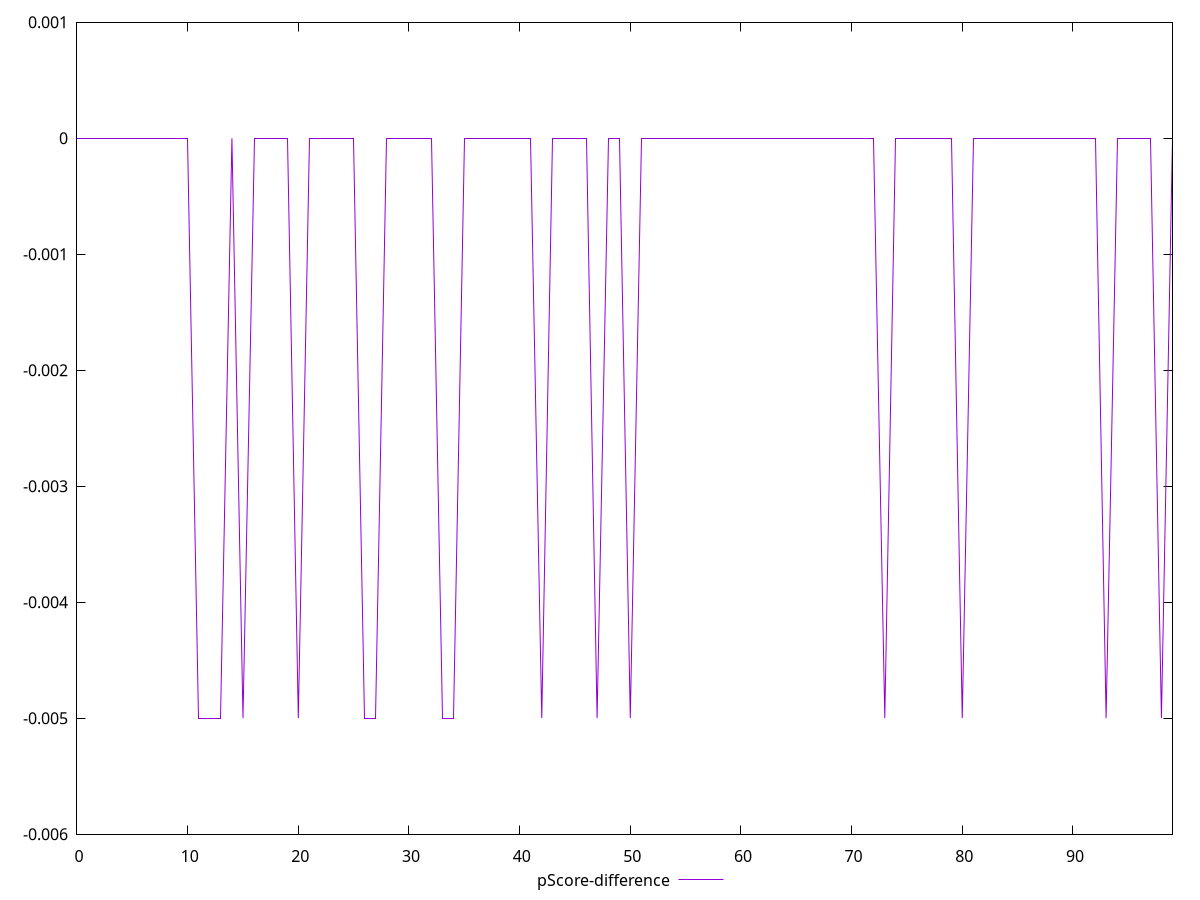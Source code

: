 reset

$pScoreDifference <<EOF
0 0
1 0
2 0
3 0
4 0
5 0
6 0
7 0
8 0
9 0
10 0
11 -0.0050000000000000044
12 -0.0050000000000000044
13 -0.0050000000000000044
14 0
15 -0.0050000000000000044
16 0
17 0
18 0
19 0
20 -0.0050000000000000044
21 0
22 0
23 0
24 0
25 0
26 -0.0050000000000000044
27 -0.0050000000000000044
28 0
29 0
30 0
31 0
32 0
33 -0.0050000000000000044
34 -0.0050000000000000044
35 0
36 0
37 0
38 0
39 0
40 0
41 0
42 -0.0050000000000000044
43 0
44 0
45 0
46 0
47 -0.0050000000000000044
48 0
49 0
50 -0.0050000000000000044
51 0
52 0
53 0
54 0
55 0
56 0
57 0
58 0
59 0
60 0
61 0
62 0
63 0
64 0
65 0
66 0
67 0
68 0
69 0
70 0
71 0
72 0
73 -0.0050000000000000044
74 0
75 0
76 0
77 0
78 0
79 0
80 -0.0050000000000000044
81 0
82 0
83 0
84 0
85 0
86 0
87 0
88 0
89 0
90 0
91 0
92 0
93 -0.0050000000000000044
94 0
95 0
96 0
97 0
98 -0.0050000000000000044
99 0
EOF

set key outside below
set xrange [0:99]
set yrange [-0.0060000000000000045:0.001]
set trange [-0.0060000000000000045:0.001]
set terminal svg size 640, 500 enhanced background rgb 'white'
set output "report_00017_2021-02-10T15-08-03.406Z/unminified-javascript/samples/pages+cached/pScore-difference/values.svg"

plot $pScoreDifference title "pScore-difference" with line

reset
